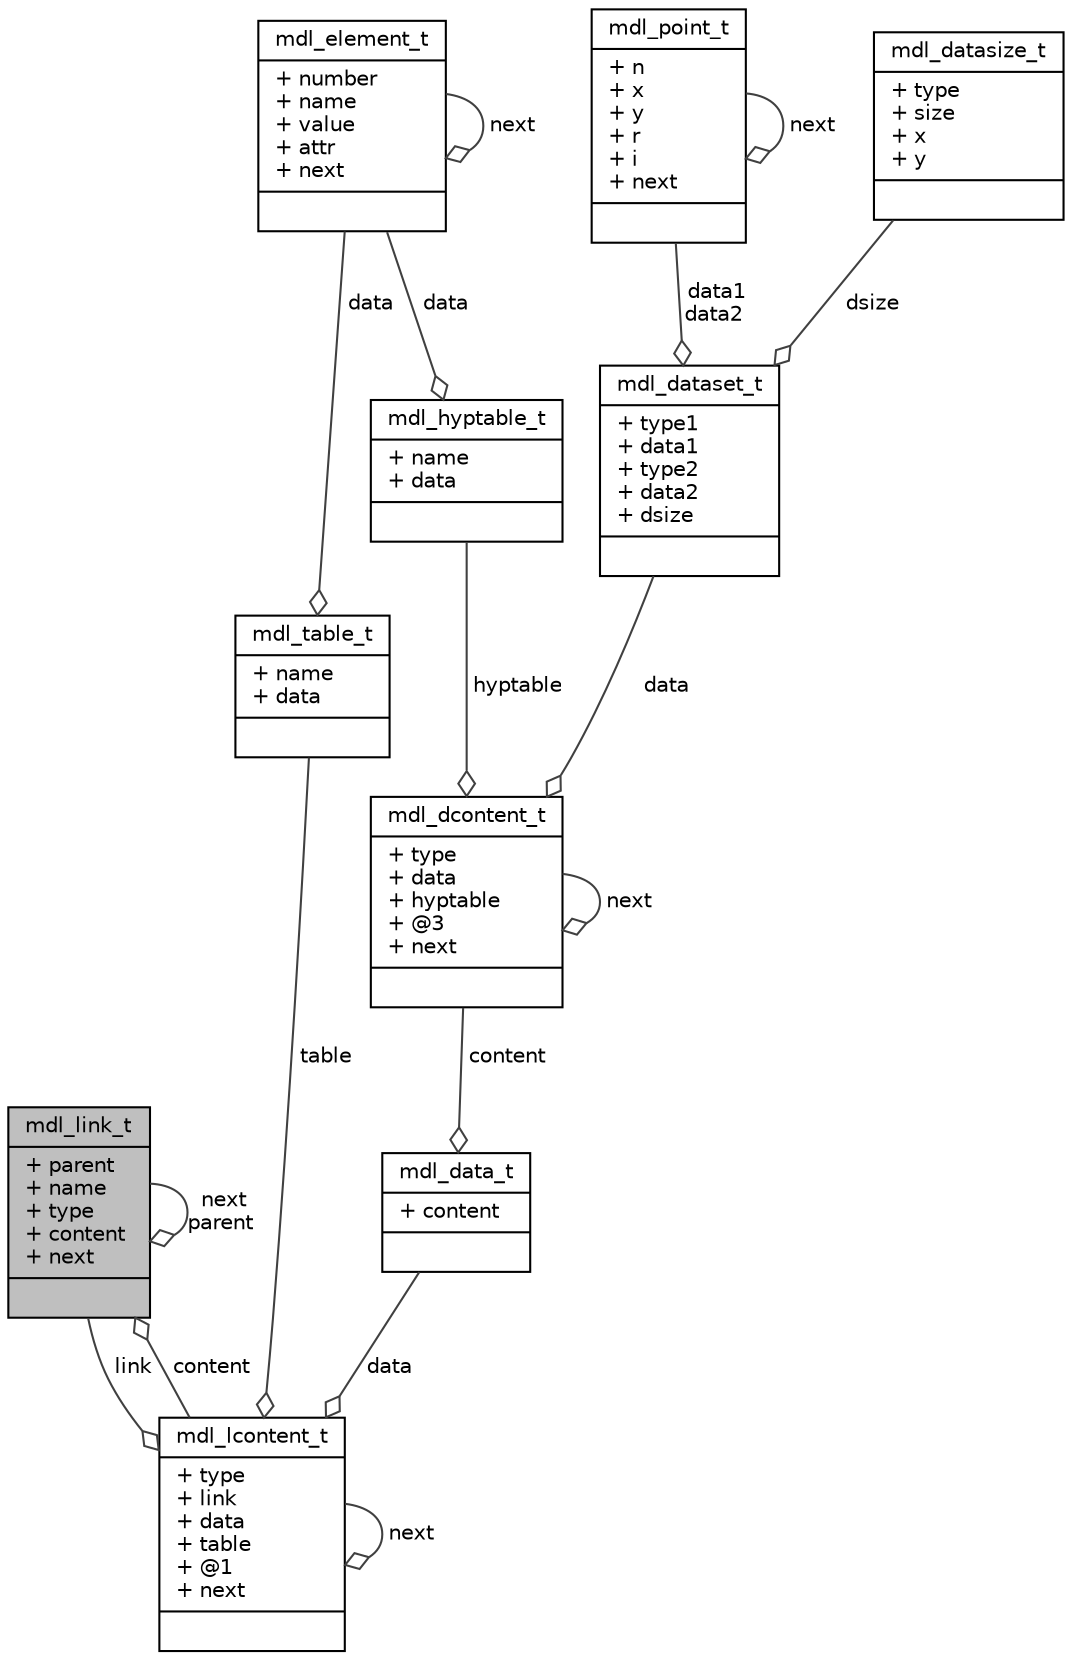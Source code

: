 digraph G
{
  edge [fontname="Helvetica",fontsize="10",labelfontname="Helvetica",labelfontsize="10"];
  node [fontname="Helvetica",fontsize="10",shape=record];
  Node1 [label="{mdl_link_t\n|+ parent\l+ name\l+ type\l+ content\l+ next\l|}",height=0.2,width=0.4,color="black", fillcolor="grey75", style="filled" fontcolor="black"];
  Node1 -> Node1 [color="grey25",fontsize="10",style="solid",label=" next\nparent" ,arrowhead="odiamond",fontname="Helvetica"];
  Node2 -> Node1 [color="grey25",fontsize="10",style="solid",label=" content" ,arrowhead="odiamond",fontname="Helvetica"];
  Node2 [label="{mdl_lcontent_t\n|+ type\l+ link\l+ data\l+ table\l+ @1\l+ next\l|}",height=0.2,width=0.4,color="black", fillcolor="white", style="filled",URL="$structmdl__lcontent__t.html"];
  Node1 -> Node2 [color="grey25",fontsize="10",style="solid",label=" link" ,arrowhead="odiamond",fontname="Helvetica"];
  Node2 -> Node2 [color="grey25",fontsize="10",style="solid",label=" next" ,arrowhead="odiamond",fontname="Helvetica"];
  Node3 -> Node2 [color="grey25",fontsize="10",style="solid",label=" table" ,arrowhead="odiamond",fontname="Helvetica"];
  Node3 [label="{mdl_table_t\n|+ name\l+ data\l|}",height=0.2,width=0.4,color="black", fillcolor="white", style="filled",URL="$structmdl__table__t.html"];
  Node4 -> Node3 [color="grey25",fontsize="10",style="solid",label=" data" ,arrowhead="odiamond",fontname="Helvetica"];
  Node4 [label="{mdl_element_t\n|+ number\l+ name\l+ value\l+ attr\l+ next\l|}",height=0.2,width=0.4,color="black", fillcolor="white", style="filled",URL="$structmdl__element__t.html"];
  Node4 -> Node4 [color="grey25",fontsize="10",style="solid",label=" next" ,arrowhead="odiamond",fontname="Helvetica"];
  Node5 -> Node2 [color="grey25",fontsize="10",style="solid",label=" data" ,arrowhead="odiamond",fontname="Helvetica"];
  Node5 [label="{mdl_data_t\n|+ content\l|}",height=0.2,width=0.4,color="black", fillcolor="white", style="filled",URL="$structmdl__data__t.html"];
  Node6 -> Node5 [color="grey25",fontsize="10",style="solid",label=" content" ,arrowhead="odiamond",fontname="Helvetica"];
  Node6 [label="{mdl_dcontent_t\n|+ type\l+ data\l+ hyptable\l+ @3\l+ next\l|}",height=0.2,width=0.4,color="black", fillcolor="white", style="filled",URL="$structmdl__dcontent__t.html"];
  Node7 -> Node6 [color="grey25",fontsize="10",style="solid",label=" data" ,arrowhead="odiamond",fontname="Helvetica"];
  Node7 [label="{mdl_dataset_t\n|+ type1\l+ data1\l+ type2\l+ data2\l+ dsize\l|}",height=0.2,width=0.4,color="black", fillcolor="white", style="filled",URL="$structmdl__dataset__t.html"];
  Node8 -> Node7 [color="grey25",fontsize="10",style="solid",label=" data1\ndata2" ,arrowhead="odiamond",fontname="Helvetica"];
  Node8 [label="{mdl_point_t\n|+ n\l+ x\l+ y\l+ r\l+ i\l+ next\l|}",height=0.2,width=0.4,color="black", fillcolor="white", style="filled",URL="$structmdl__point__t.html"];
  Node8 -> Node8 [color="grey25",fontsize="10",style="solid",label=" next" ,arrowhead="odiamond",fontname="Helvetica"];
  Node9 -> Node7 [color="grey25",fontsize="10",style="solid",label=" dsize" ,arrowhead="odiamond",fontname="Helvetica"];
  Node9 [label="{mdl_datasize_t\n|+ type\l+ size\l+ x\l+ y\l|}",height=0.2,width=0.4,color="black", fillcolor="white", style="filled",URL="$structmdl__datasize__t.html"];
  Node10 -> Node6 [color="grey25",fontsize="10",style="solid",label=" hyptable" ,arrowhead="odiamond",fontname="Helvetica"];
  Node10 [label="{mdl_hyptable_t\n|+ name\l+ data\l|}",height=0.2,width=0.4,color="black", fillcolor="white", style="filled",URL="$structmdl__hyptable__t.html"];
  Node4 -> Node10 [color="grey25",fontsize="10",style="solid",label=" data" ,arrowhead="odiamond",fontname="Helvetica"];
  Node6 -> Node6 [color="grey25",fontsize="10",style="solid",label=" next" ,arrowhead="odiamond",fontname="Helvetica"];
}
